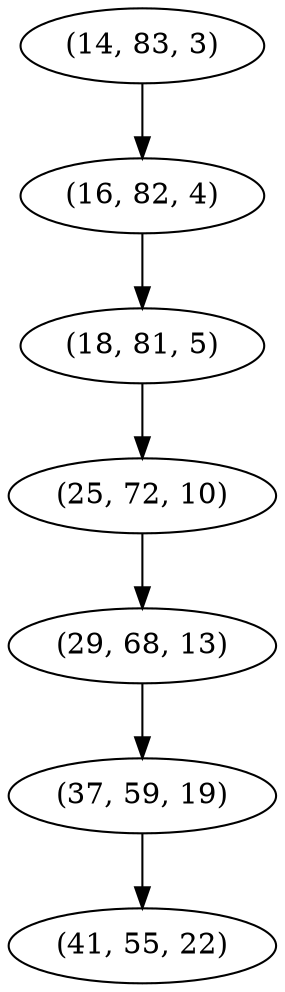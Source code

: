 digraph tree {
    "(14, 83, 3)";
    "(16, 82, 4)";
    "(18, 81, 5)";
    "(25, 72, 10)";
    "(29, 68, 13)";
    "(37, 59, 19)";
    "(41, 55, 22)";
    "(14, 83, 3)" -> "(16, 82, 4)";
    "(16, 82, 4)" -> "(18, 81, 5)";
    "(18, 81, 5)" -> "(25, 72, 10)";
    "(25, 72, 10)" -> "(29, 68, 13)";
    "(29, 68, 13)" -> "(37, 59, 19)";
    "(37, 59, 19)" -> "(41, 55, 22)";
}
